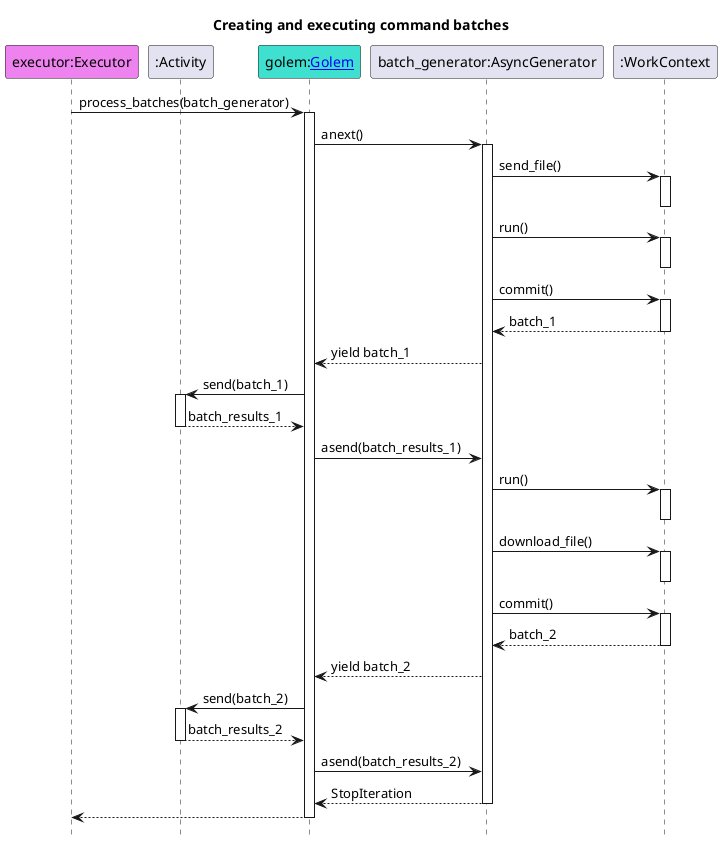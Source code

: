 @startuml
title Creating and executing command batches
hide footbox

participant "executor:Executor" as executor #Violet
participant ":Activity" as act
participant "golem:[[../../yapapi/golem.py Golem]]" as engine #Turquoise
participant "batch_generator:AsyncGenerator" as batch_generator
participant ":WorkContext" as ctx

executor -> engine ++ : process_batches(batch_generator)

' batch 1
engine -> batch_generator : anext()
activate batch_generator
batch_generator -> ctx : send_file()
activate ctx
deactivate ctx
batch_generator -> ctx : run()
activate ctx
deactivate ctx
batch_generator -> ctx : commit()
activate ctx
return batch_1
batch_generator --> engine : yield batch_1

engine -> act : send(batch_1)
activate act
return batch_results_1

' batch 2
engine -> batch_generator : asend(batch_results_1)
batch_generator -> ctx : run()
activate ctx
deactivate ctx
batch_generator -> ctx : download_file()
activate ctx
deactivate ctx
batch_generator -> ctx: commit()
activate ctx
return batch_2
batch_generator --> engine : yield batch_2

engine -> act : send(batch_2)
activate act
return batch_results_2

engine -> batch_generator : asend(batch_results_2)
return StopIteration

return

deactivate executor
deactivate executor

deactivate engine

@enduml
